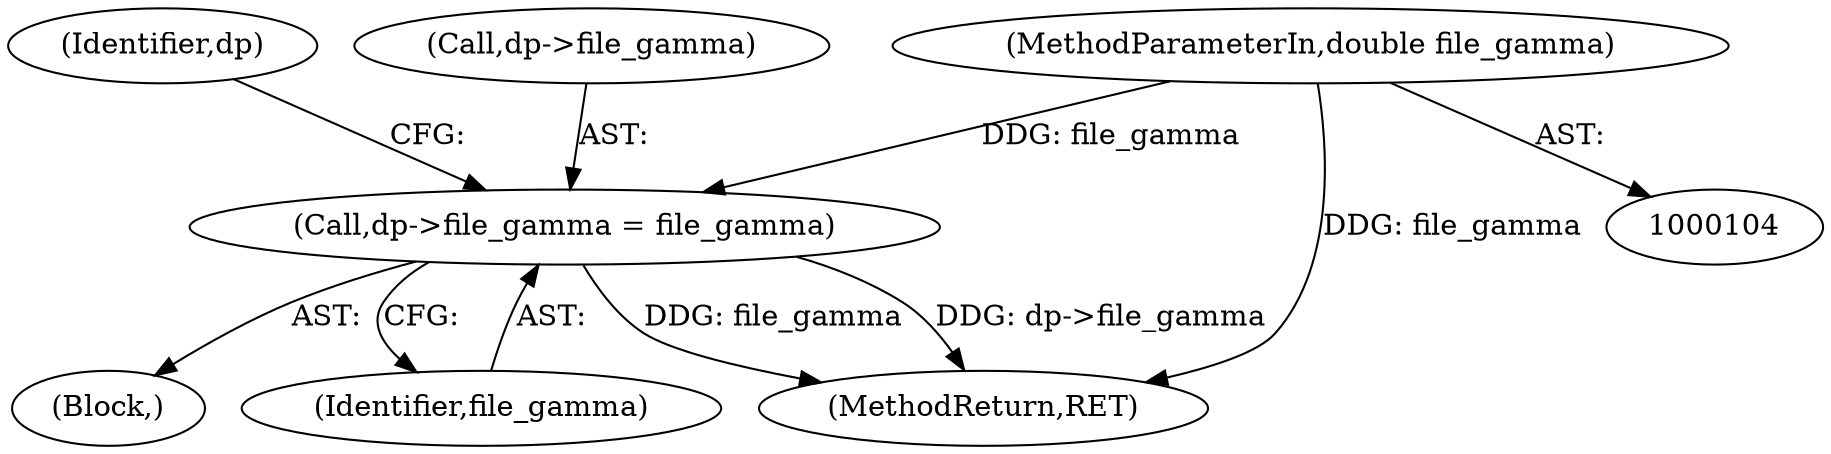 digraph "0_Android_9d4853418ab2f754c2b63e091c29c5529b8b86ca_45@pointer" {
"1000138" [label="(Call,dp->file_gamma = file_gamma)"];
"1000108" [label="(MethodParameterIn,double file_gamma)"];
"1000108" [label="(MethodParameterIn,double file_gamma)"];
"1000138" [label="(Call,dp->file_gamma = file_gamma)"];
"1000145" [label="(Identifier,dp)"];
"1000139" [label="(Call,dp->file_gamma)"];
"1000118" [label="(Block,)"];
"1000142" [label="(Identifier,file_gamma)"];
"1000219" [label="(MethodReturn,RET)"];
"1000138" -> "1000118"  [label="AST: "];
"1000138" -> "1000142"  [label="CFG: "];
"1000139" -> "1000138"  [label="AST: "];
"1000142" -> "1000138"  [label="AST: "];
"1000145" -> "1000138"  [label="CFG: "];
"1000138" -> "1000219"  [label="DDG: file_gamma"];
"1000138" -> "1000219"  [label="DDG: dp->file_gamma"];
"1000108" -> "1000138"  [label="DDG: file_gamma"];
"1000108" -> "1000104"  [label="AST: "];
"1000108" -> "1000219"  [label="DDG: file_gamma"];
}
